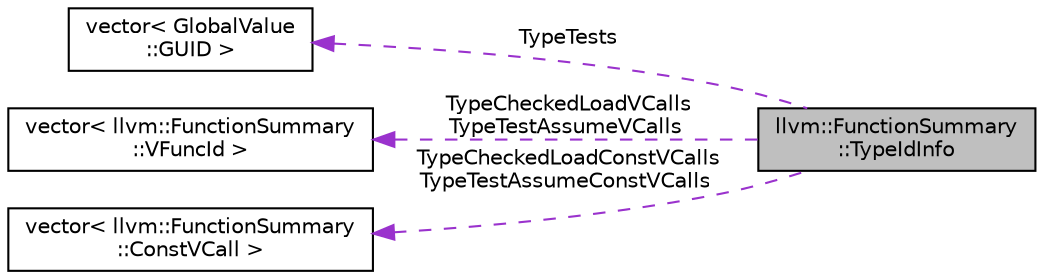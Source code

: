 digraph "llvm::FunctionSummary::TypeIdInfo"
{
 // LATEX_PDF_SIZE
  bgcolor="transparent";
  edge [fontname="Helvetica",fontsize="10",labelfontname="Helvetica",labelfontsize="10"];
  node [fontname="Helvetica",fontsize="10",shape="box"];
  rankdir="LR";
  Node1 [label="llvm::FunctionSummary\l::TypeIdInfo",height=0.2,width=0.4,color="black", fillcolor="grey75", style="filled", fontcolor="black",tooltip="All type identifier related information."];
  Node2 -> Node1 [dir="back",color="darkorchid3",fontsize="10",style="dashed",label=" TypeTests" ,fontname="Helvetica"];
  Node2 [label="vector\< GlobalValue\l::GUID \>",height=0.2,width=0.4,color="black",tooltip=" "];
  Node3 -> Node1 [dir="back",color="darkorchid3",fontsize="10",style="dashed",label=" TypeCheckedLoadVCalls\nTypeTestAssumeVCalls" ,fontname="Helvetica"];
  Node3 [label="vector\< llvm::FunctionSummary\l::VFuncId \>",height=0.2,width=0.4,color="black",tooltip=" "];
  Node4 -> Node1 [dir="back",color="darkorchid3",fontsize="10",style="dashed",label=" TypeCheckedLoadConstVCalls\nTypeTestAssumeConstVCalls" ,fontname="Helvetica"];
  Node4 [label="vector\< llvm::FunctionSummary\l::ConstVCall \>",height=0.2,width=0.4,color="black",tooltip=" "];
}
